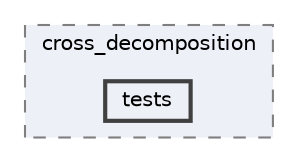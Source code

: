 digraph "/home/jam/Research/IRES-2025/dev/src/llm-scripts/testing/hypothesis-testing/hyp-env/lib/python3.12/site-packages/sklearn/cross_decomposition/tests"
{
 // LATEX_PDF_SIZE
  bgcolor="transparent";
  edge [fontname=Helvetica,fontsize=10,labelfontname=Helvetica,labelfontsize=10];
  node [fontname=Helvetica,fontsize=10,shape=box,height=0.2,width=0.4];
  compound=true
  subgraph clusterdir_5973dfaf9a2d754d33f1ee7f677a866f {
    graph [ bgcolor="#edf0f7", pencolor="grey50", label="cross_decomposition", fontname=Helvetica,fontsize=10 style="filled,dashed", URL="dir_5973dfaf9a2d754d33f1ee7f677a866f.html",tooltip=""]
  dir_f3392e8c774ae17f41396f6c5070bf0b [label="tests", fillcolor="#edf0f7", color="grey25", style="filled,bold", URL="dir_f3392e8c774ae17f41396f6c5070bf0b.html",tooltip=""];
  }
}
